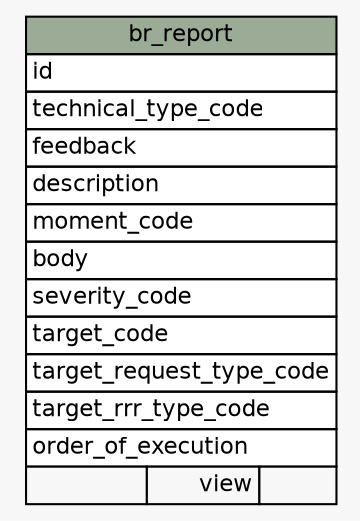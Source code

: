 // dot 2.36.0 on Windows 8 6.2
// SchemaSpy rev 590
digraph "br_report" {
  graph [
    rankdir="RL"
    bgcolor="#f7f7f7"
    nodesep="0.18"
    ranksep="0.46"
    fontname="Helvetica"
    fontsize="11"
  ];
  node [
    fontname="Helvetica"
    fontsize="11"
    shape="plaintext"
  ];
  edge [
    arrowsize="0.8"
  ];
  "br_report" [
    label=<
    <TABLE BORDER="0" CELLBORDER="1" CELLSPACING="0" BGCOLOR="#ffffff">
      <TR><TD COLSPAN="3" BGCOLOR="#9bab96" ALIGN="CENTER">br_report</TD></TR>
      <TR><TD PORT="id" COLSPAN="3" ALIGN="LEFT">id</TD></TR>
      <TR><TD PORT="technical_type_code" COLSPAN="3" ALIGN="LEFT">technical_type_code</TD></TR>
      <TR><TD PORT="feedback" COLSPAN="3" ALIGN="LEFT">feedback</TD></TR>
      <TR><TD PORT="description" COLSPAN="3" ALIGN="LEFT">description</TD></TR>
      <TR><TD PORT="moment_code" COLSPAN="3" ALIGN="LEFT">moment_code</TD></TR>
      <TR><TD PORT="body" COLSPAN="3" ALIGN="LEFT">body</TD></TR>
      <TR><TD PORT="severity_code" COLSPAN="3" ALIGN="LEFT">severity_code</TD></TR>
      <TR><TD PORT="target_code" COLSPAN="3" ALIGN="LEFT">target_code</TD></TR>
      <TR><TD PORT="target_request_type_code" COLSPAN="3" ALIGN="LEFT">target_request_type_code</TD></TR>
      <TR><TD PORT="target_rrr_type_code" COLSPAN="3" ALIGN="LEFT">target_rrr_type_code</TD></TR>
      <TR><TD PORT="order_of_execution" COLSPAN="3" ALIGN="LEFT">order_of_execution</TD></TR>
      <TR><TD ALIGN="LEFT" BGCOLOR="#f7f7f7">  </TD><TD ALIGN="RIGHT" BGCOLOR="#f7f7f7">view</TD><TD ALIGN="RIGHT" BGCOLOR="#f7f7f7">  </TD></TR>
    </TABLE>>
    URL="tables/br_report.html"
    tooltip="br_report"
  ];
}
